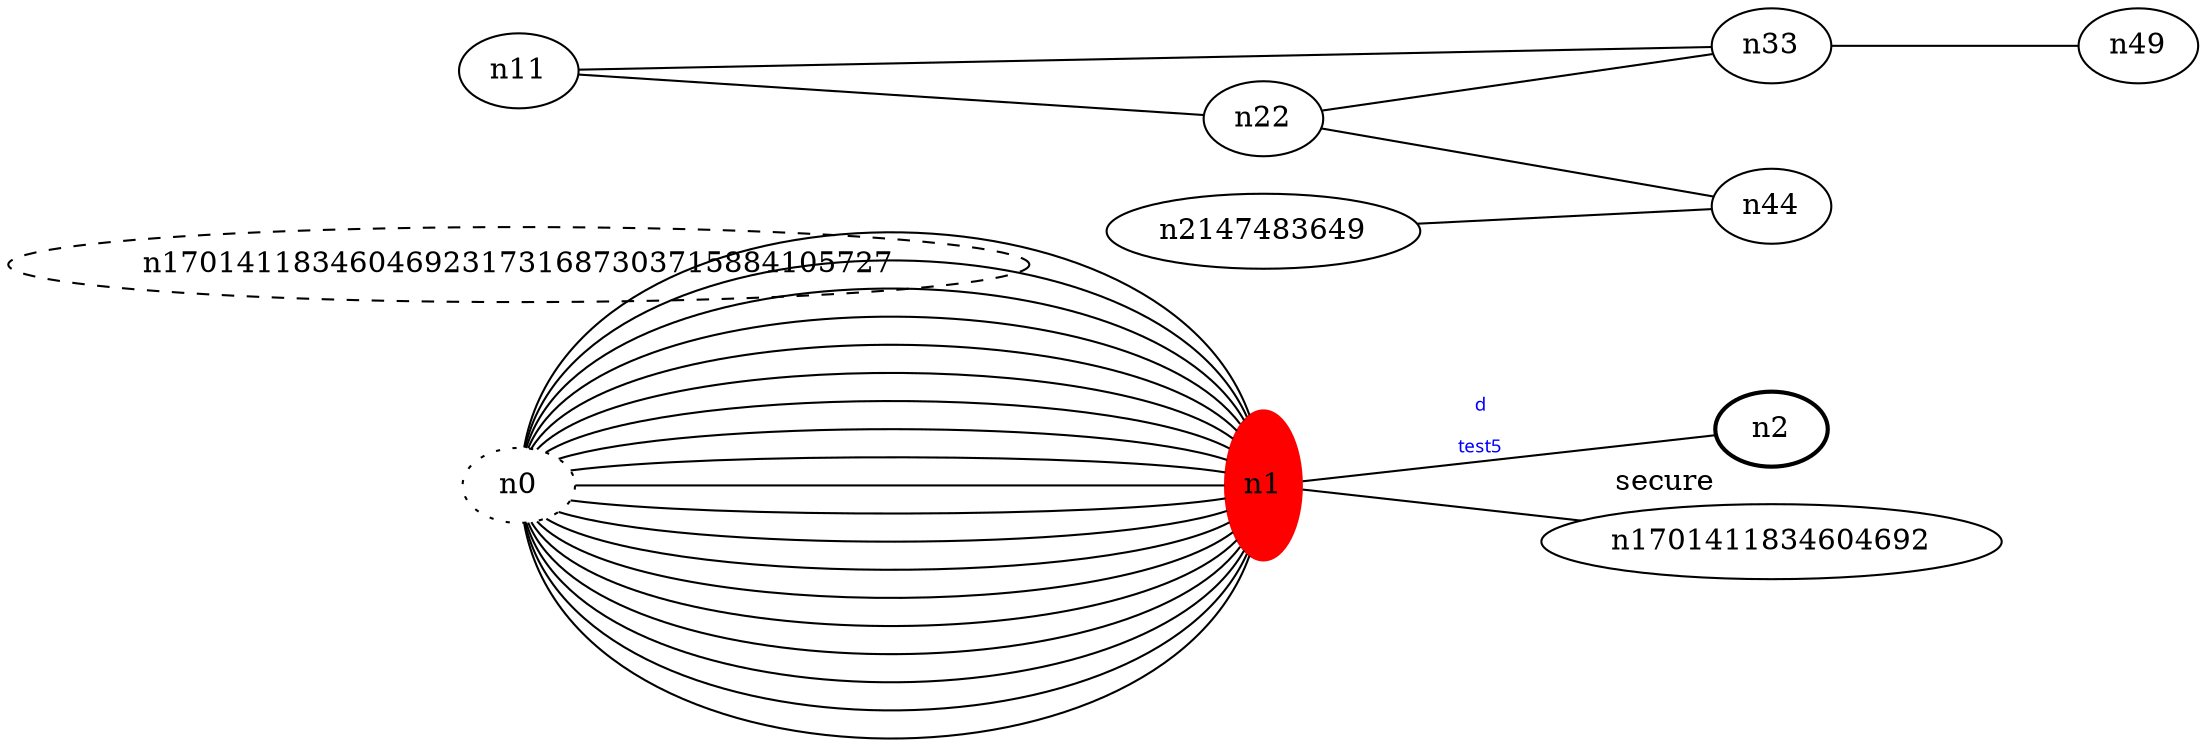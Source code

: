 graph test5 {
	rankdir=LR;
	fontcolor=blue; /* c-1; c9223372041149743102; c0 -- c4294967296 */
	n0 [style=dotted, fillcolor="#123456"]; // c1; c5; c2 -- c3
	n1 [height=1, width=0, color=red, style=filled];
	n2 [style=bold, xlabel="secure"];
	n0 -- n1 --	n0 -- n1 --	n0  -- n1 --	n0  -- n1 --	n0  -- n1 --	n0  -- n1 --	n0  -- n1 --	n0  -- n1 --	n0  -- n1 --	n0 -- n1 -- n1701411834604692 n170141183460469231731687303715884105727[style=dashed];
	n1 -- n2 [fontname="comic sans", label="d\n\l\G", fontcolor=blue, fontsize=9];
	n11 -- n22;
	n11 -- n33;
	n2147483649 -- n44;
	n22 -- n33;
	n22 -- n44;
	n33 -- n49;
}
